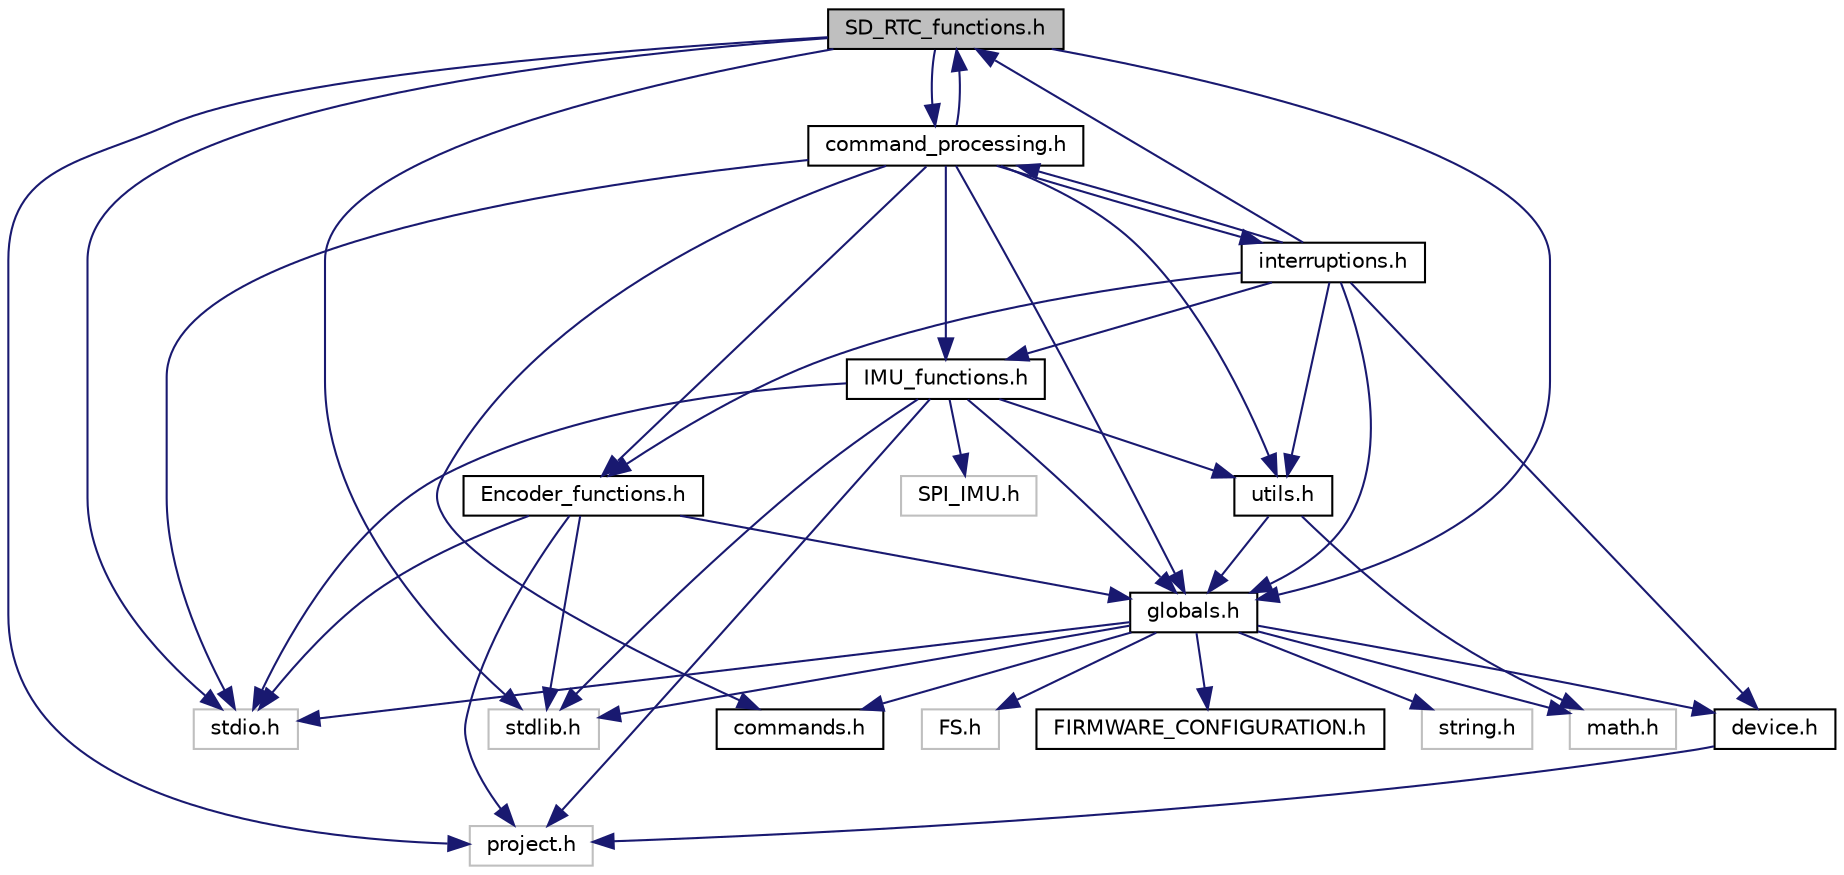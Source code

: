 digraph "SD_RTC_functions.h"
{
 // LATEX_PDF_SIZE
  edge [fontname="Helvetica",fontsize="10",labelfontname="Helvetica",labelfontsize="10"];
  node [fontname="Helvetica",fontsize="10",shape=record];
  Node1 [label="SD_RTC_functions.h",height=0.2,width=0.4,color="black", fillcolor="grey75", style="filled", fontcolor="black",tooltip="Definition of SD and RTC module functions."];
  Node1 -> Node2 [color="midnightblue",fontsize="10",style="solid"];
  Node2 [label="project.h",height=0.2,width=0.4,color="grey75", fillcolor="white", style="filled",tooltip=" "];
  Node1 -> Node3 [color="midnightblue",fontsize="10",style="solid"];
  Node3 [label="globals.h",height=0.2,width=0.4,color="black", fillcolor="white", style="filled",URL="$globals_8h.html",tooltip="Global definitions and macros are set in this file."];
  Node3 -> Node4 [color="midnightblue",fontsize="10",style="solid"];
  Node4 [label="FIRMWARE_CONFIGURATION.h",height=0.2,width=0.4,color="black", fillcolor="white", style="filled",URL="$_f_i_r_m_w_a_r_e___c_o_n_f_i_g_u_r_a_t_i_o_n_8h.html",tooltip="Definitions for SoftHand and Other Devices commands, parameters and packages."];
  Node3 -> Node5 [color="midnightblue",fontsize="10",style="solid"];
  Node5 [label="device.h",height=0.2,width=0.4,color="black", fillcolor="white", style="filled",URL="$device_8h_source.html",tooltip=" "];
  Node5 -> Node2 [color="midnightblue",fontsize="10",style="solid"];
  Node3 -> Node6 [color="midnightblue",fontsize="10",style="solid"];
  Node6 [label="stdlib.h",height=0.2,width=0.4,color="grey75", fillcolor="white", style="filled",tooltip=" "];
  Node3 -> Node7 [color="midnightblue",fontsize="10",style="solid"];
  Node7 [label="string.h",height=0.2,width=0.4,color="grey75", fillcolor="white", style="filled",tooltip=" "];
  Node3 -> Node8 [color="midnightblue",fontsize="10",style="solid"];
  Node8 [label="stdio.h",height=0.2,width=0.4,color="grey75", fillcolor="white", style="filled",tooltip=" "];
  Node3 -> Node9 [color="midnightblue",fontsize="10",style="solid"];
  Node9 [label="math.h",height=0.2,width=0.4,color="grey75", fillcolor="white", style="filled",tooltip=" "];
  Node3 -> Node10 [color="midnightblue",fontsize="10",style="solid"];
  Node10 [label="commands.h",height=0.2,width=0.4,color="black", fillcolor="white", style="filled",URL="$commands_8h.html",tooltip="Definitions for SoftHand commands, parameters and packages."];
  Node3 -> Node11 [color="midnightblue",fontsize="10",style="solid"];
  Node11 [label="FS.h",height=0.2,width=0.4,color="grey75", fillcolor="white", style="filled",tooltip=" "];
  Node1 -> Node6 [color="midnightblue",fontsize="10",style="solid"];
  Node1 -> Node8 [color="midnightblue",fontsize="10",style="solid"];
  Node1 -> Node12 [color="midnightblue",fontsize="10",style="solid"];
  Node12 [label="command_processing.h",height=0.2,width=0.4,color="black", fillcolor="white", style="filled",URL="$command__processing_8h.html",tooltip="Received commands processing functions"];
  Node12 -> Node3 [color="midnightblue",fontsize="10",style="solid"];
  Node12 -> Node13 [color="midnightblue",fontsize="10",style="solid"];
  Node13 [label="IMU_functions.h",height=0.2,width=0.4,color="black", fillcolor="white", style="filled",URL="$_i_m_u__functions_8h.html",tooltip="Definition of IMU module functions."];
  Node13 -> Node2 [color="midnightblue",fontsize="10",style="solid"];
  Node13 -> Node3 [color="midnightblue",fontsize="10",style="solid"];
  Node13 -> Node6 [color="midnightblue",fontsize="10",style="solid"];
  Node13 -> Node8 [color="midnightblue",fontsize="10",style="solid"];
  Node13 -> Node14 [color="midnightblue",fontsize="10",style="solid"];
  Node14 [label="utils.h",height=0.2,width=0.4,color="black", fillcolor="white", style="filled",URL="$utils_8h.html",tooltip="Utility functions declaration."];
  Node14 -> Node3 [color="midnightblue",fontsize="10",style="solid"];
  Node14 -> Node9 [color="midnightblue",fontsize="10",style="solid"];
  Node13 -> Node15 [color="midnightblue",fontsize="10",style="solid"];
  Node15 [label="SPI_IMU.h",height=0.2,width=0.4,color="grey75", fillcolor="white", style="filled",tooltip=" "];
  Node12 -> Node16 [color="midnightblue",fontsize="10",style="solid"];
  Node16 [label="Encoder_functions.h",height=0.2,width=0.4,color="black", fillcolor="white", style="filled",URL="$_encoder__functions_8h.html",tooltip="Definition of Encoder module functions."];
  Node16 -> Node2 [color="midnightblue",fontsize="10",style="solid"];
  Node16 -> Node3 [color="midnightblue",fontsize="10",style="solid"];
  Node16 -> Node6 [color="midnightblue",fontsize="10",style="solid"];
  Node16 -> Node8 [color="midnightblue",fontsize="10",style="solid"];
  Node12 -> Node1 [color="midnightblue",fontsize="10",style="solid"];
  Node12 -> Node17 [color="midnightblue",fontsize="10",style="solid"];
  Node17 [label="interruptions.h",height=0.2,width=0.4,color="black", fillcolor="white", style="filled",URL="$interruptions_8h.html",tooltip="Interruptions header file."];
  Node17 -> Node5 [color="midnightblue",fontsize="10",style="solid"];
  Node17 -> Node12 [color="midnightblue",fontsize="10",style="solid"];
  Node17 -> Node13 [color="midnightblue",fontsize="10",style="solid"];
  Node17 -> Node16 [color="midnightblue",fontsize="10",style="solid"];
  Node17 -> Node1 [color="midnightblue",fontsize="10",style="solid"];
  Node17 -> Node3 [color="midnightblue",fontsize="10",style="solid"];
  Node17 -> Node14 [color="midnightblue",fontsize="10",style="solid"];
  Node12 -> Node14 [color="midnightblue",fontsize="10",style="solid"];
  Node12 -> Node10 [color="midnightblue",fontsize="10",style="solid"];
  Node12 -> Node8 [color="midnightblue",fontsize="10",style="solid"];
}
